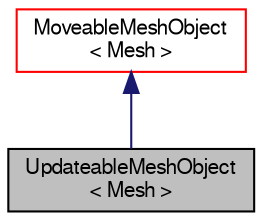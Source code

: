 digraph "UpdateableMeshObject&lt; Mesh &gt;"
{
  bgcolor="transparent";
  edge [fontname="FreeSans",fontsize="10",labelfontname="FreeSans",labelfontsize="10"];
  node [fontname="FreeSans",fontsize="10",shape=record];
  Node18 [label="UpdateableMeshObject\l\< Mesh \>",height=0.2,width=0.4,color="black", fillcolor="grey75", style="filled", fontcolor="black"];
  Node19 -> Node18 [dir="back",color="midnightblue",fontsize="10",style="solid",fontname="FreeSans"];
  Node19 [label="MoveableMeshObject\l\< Mesh \>",height=0.2,width=0.4,color="red",URL="$a27154.html"];
}
